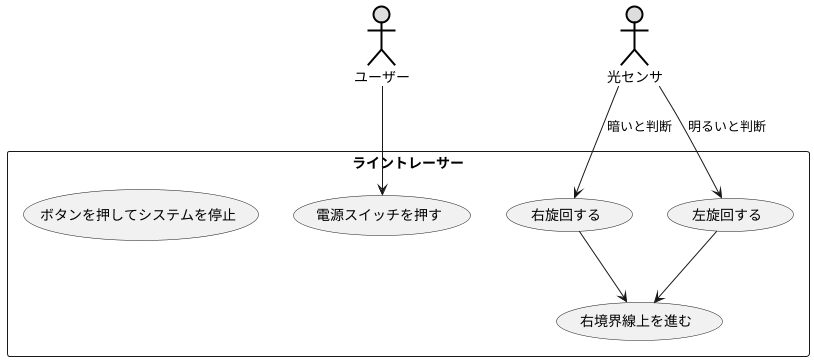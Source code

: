 @startuml

actor ユーザー #DDDDDD;line:Black;line.bold;
actor 光センサ #DDDDDD;line:Black;line.bold;

rectangle ライントレーサー{
usecase 電源スイッチを押す
usecase 右旋回する
usecase 左旋回する
usecase 右境界線上を進む
usecase ボタンを押してシステムを停止

}

ユーザー --> 電源スイッチを押す

光センサ --> 右旋回する :暗いと判断
光センサ --> 左旋回する :明るいと判断 
右旋回する --> 右境界線上を進む
左旋回する --> 右境界線上を進む


@endUml
